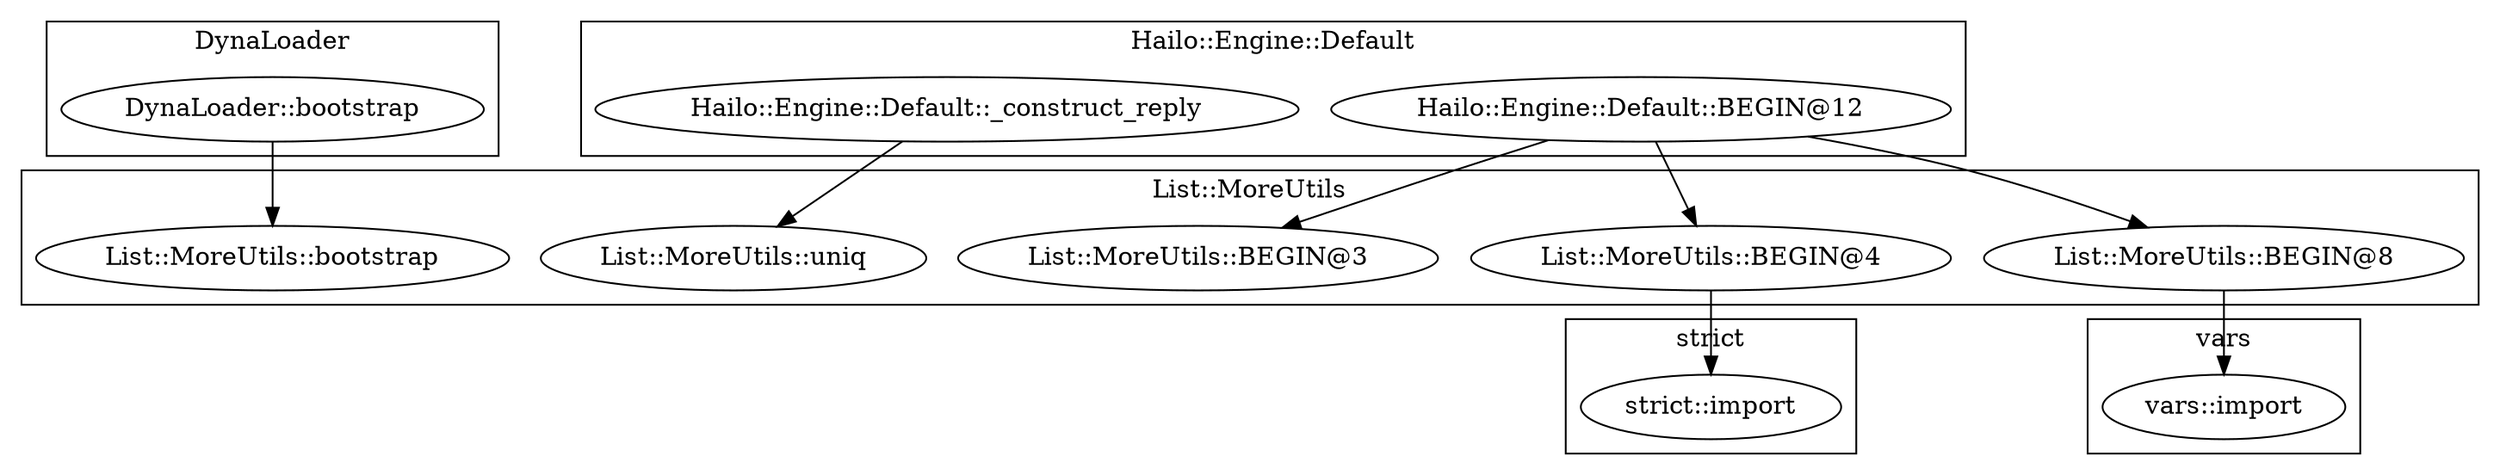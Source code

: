digraph {
graph [overlap=false]
subgraph cluster_DynaLoader {
	label="DynaLoader";
	"DynaLoader::bootstrap";
}
subgraph cluster_List_MoreUtils {
	label="List::MoreUtils";
	"List::MoreUtils::BEGIN@4";
	"List::MoreUtils::BEGIN@3";
	"List::MoreUtils::uniq";
	"List::MoreUtils::BEGIN@8";
	"List::MoreUtils::bootstrap";
}
subgraph cluster_vars {
	label="vars";
	"vars::import";
}
subgraph cluster_strict {
	label="strict";
	"strict::import";
}
subgraph cluster_Hailo_Engine_Default {
	label="Hailo::Engine::Default";
	"Hailo::Engine::Default::_construct_reply";
	"Hailo::Engine::Default::BEGIN@12";
}
"Hailo::Engine::Default::BEGIN@12" -> "List::MoreUtils::BEGIN@8";
"Hailo::Engine::Default::BEGIN@12" -> "List::MoreUtils::BEGIN@4";
"DynaLoader::bootstrap" -> "List::MoreUtils::bootstrap";
"Hailo::Engine::Default::_construct_reply" -> "List::MoreUtils::uniq";
"List::MoreUtils::BEGIN@8" -> "vars::import";
"Hailo::Engine::Default::BEGIN@12" -> "List::MoreUtils::BEGIN@3";
"List::MoreUtils::BEGIN@4" -> "strict::import";
}
